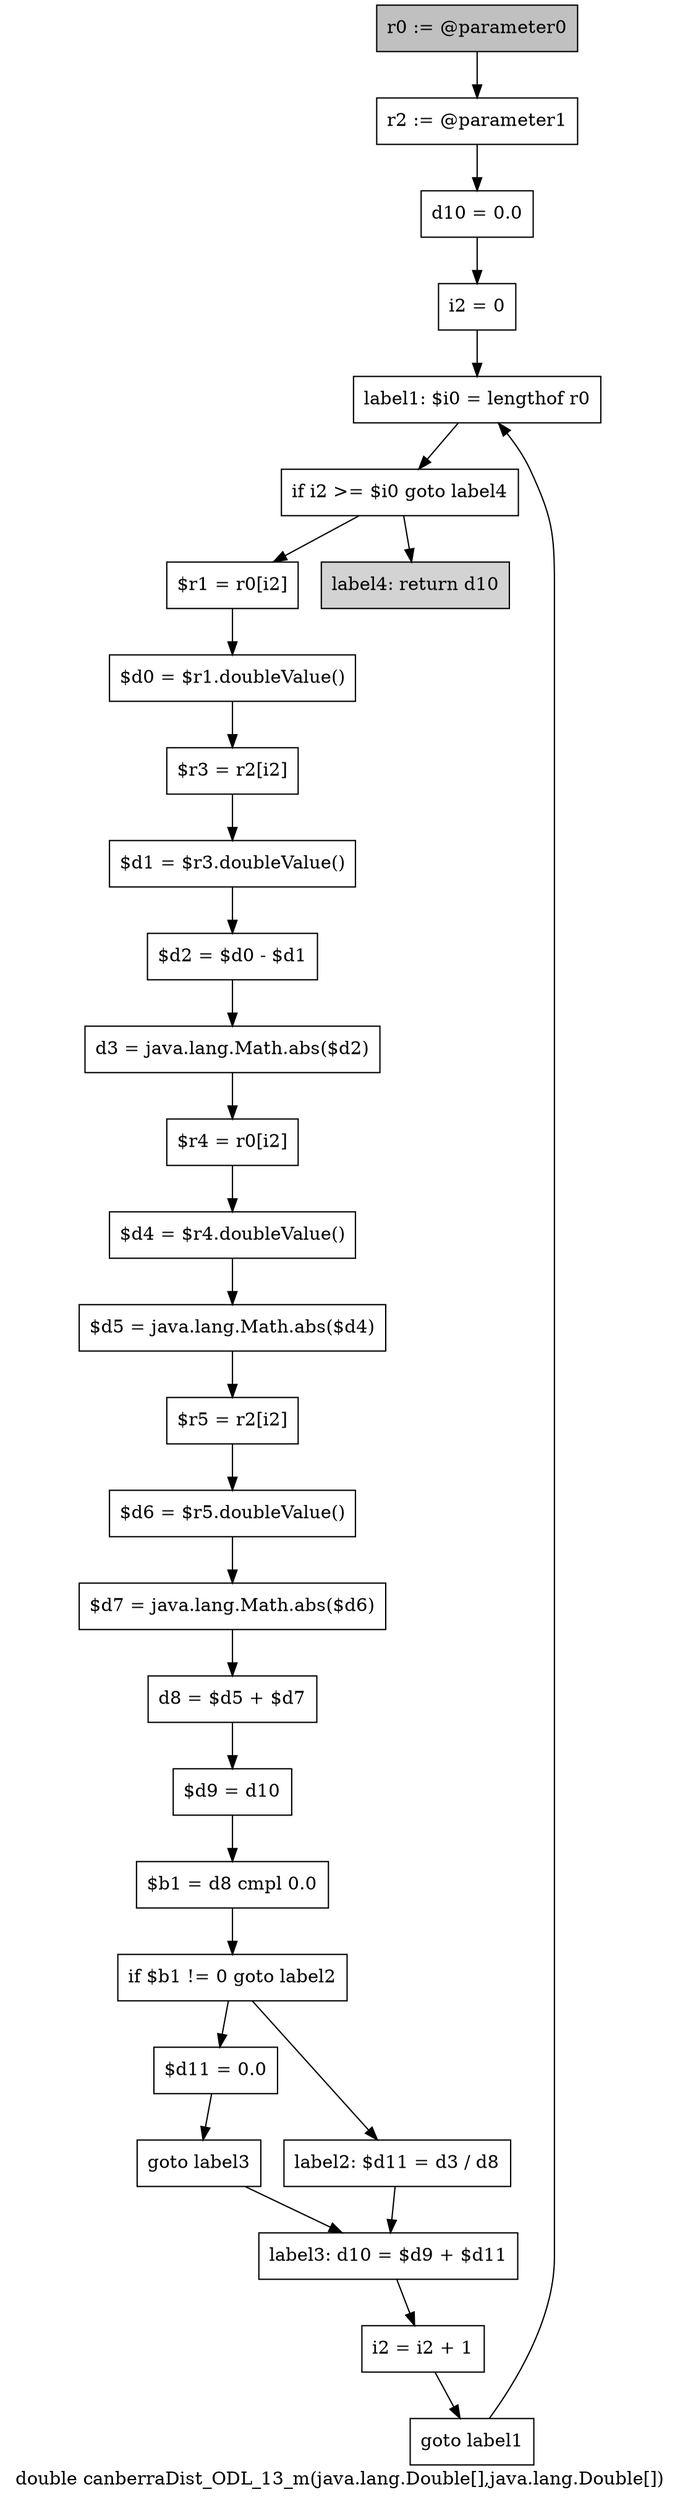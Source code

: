digraph "double canberraDist_ODL_13_m(java.lang.Double[],java.lang.Double[])" {
    label="double canberraDist_ODL_13_m(java.lang.Double[],java.lang.Double[])";
    node [shape=box];
    "0" [style=filled,fillcolor=gray,label="r0 := @parameter0",];
    "1" [label="r2 := @parameter1",];
    "0"->"1";
    "2" [label="d10 = 0.0",];
    "1"->"2";
    "3" [label="i2 = 0",];
    "2"->"3";
    "4" [label="label1: $i0 = lengthof r0",];
    "3"->"4";
    "5" [label="if i2 >= $i0 goto label4",];
    "4"->"5";
    "6" [label="$r1 = r0[i2]",];
    "5"->"6";
    "28" [style=filled,fillcolor=lightgray,label="label4: return d10",];
    "5"->"28";
    "7" [label="$d0 = $r1.doubleValue()",];
    "6"->"7";
    "8" [label="$r3 = r2[i2]",];
    "7"->"8";
    "9" [label="$d1 = $r3.doubleValue()",];
    "8"->"9";
    "10" [label="$d2 = $d0 - $d1",];
    "9"->"10";
    "11" [label="d3 = java.lang.Math.abs($d2)",];
    "10"->"11";
    "12" [label="$r4 = r0[i2]",];
    "11"->"12";
    "13" [label="$d4 = $r4.doubleValue()",];
    "12"->"13";
    "14" [label="$d5 = java.lang.Math.abs($d4)",];
    "13"->"14";
    "15" [label="$r5 = r2[i2]",];
    "14"->"15";
    "16" [label="$d6 = $r5.doubleValue()",];
    "15"->"16";
    "17" [label="$d7 = java.lang.Math.abs($d6)",];
    "16"->"17";
    "18" [label="d8 = $d5 + $d7",];
    "17"->"18";
    "19" [label="$d9 = d10",];
    "18"->"19";
    "20" [label="$b1 = d8 cmpl 0.0",];
    "19"->"20";
    "21" [label="if $b1 != 0 goto label2",];
    "20"->"21";
    "22" [label="$d11 = 0.0",];
    "21"->"22";
    "24" [label="label2: $d11 = d3 / d8",];
    "21"->"24";
    "23" [label="goto label3",];
    "22"->"23";
    "25" [label="label3: d10 = $d9 + $d11",];
    "23"->"25";
    "24"->"25";
    "26" [label="i2 = i2 + 1",];
    "25"->"26";
    "27" [label="goto label1",];
    "26"->"27";
    "27"->"4";
}
